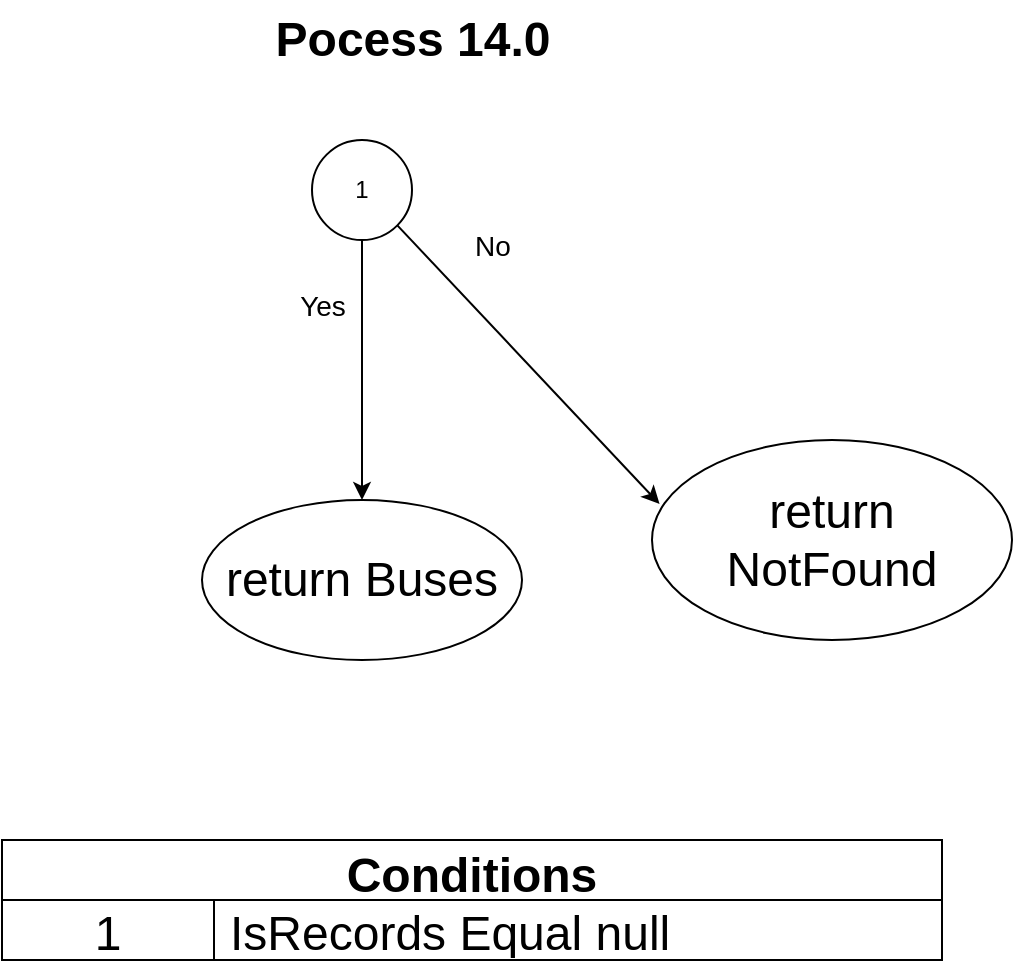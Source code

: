 <mxfile>
    <diagram id="6J5XTadRDOIFipnmqol3" name="Page-1">
        <mxGraphModel dx="710" dy="571" grid="1" gridSize="10" guides="1" tooltips="1" connect="1" arrows="1" fold="1" page="1" pageScale="1" pageWidth="850" pageHeight="1100" math="0" shadow="0">
            <root>
                <mxCell id="0"/>
                <mxCell id="1" parent="0"/>
                <mxCell id="2" value="&lt;font style=&quot;font-size: 24px;&quot;&gt;&lt;b&gt;Pocess 14.0&lt;/b&gt;&lt;/font&gt;" style="text;html=1;align=center;verticalAlign=middle;resizable=0;points=[];autosize=1;strokeColor=none;fillColor=none;" vertex="1" parent="1">
                    <mxGeometry x="325" width="160" height="40" as="geometry"/>
                </mxCell>
                <mxCell id="3" value="Conditions" style="shape=table;startSize=30;container=1;collapsible=0;childLayout=tableLayout;fixedRows=1;rowLines=0;fontStyle=1;fontSize=24;" vertex="1" parent="1">
                    <mxGeometry x="200" y="420" width="470" height="60" as="geometry"/>
                </mxCell>
                <mxCell id="4" value="" style="shape=tableRow;horizontal=0;startSize=0;swimlaneHead=0;swimlaneBody=0;top=0;left=0;bottom=0;right=0;collapsible=0;dropTarget=0;fillColor=none;points=[[0,0.5],[1,0.5]];portConstraint=eastwest;fontSize=24;" vertex="1" parent="3">
                    <mxGeometry y="30" width="470" height="30" as="geometry"/>
                </mxCell>
                <mxCell id="5" value="1" style="shape=partialRectangle;html=1;whiteSpace=wrap;connectable=0;fillColor=none;top=0;left=0;bottom=0;right=0;overflow=hidden;pointerEvents=1;fontSize=24;" vertex="1" parent="4">
                    <mxGeometry width="106" height="30" as="geometry">
                        <mxRectangle width="106" height="30" as="alternateBounds"/>
                    </mxGeometry>
                </mxCell>
                <mxCell id="6" value="IsRecords Equal null" style="shape=partialRectangle;html=1;whiteSpace=wrap;connectable=0;fillColor=none;top=0;left=0;bottom=0;right=0;align=left;spacingLeft=6;overflow=hidden;fontSize=24;" vertex="1" parent="4">
                    <mxGeometry x="106" width="364" height="30" as="geometry">
                        <mxRectangle width="364" height="30" as="alternateBounds"/>
                    </mxGeometry>
                </mxCell>
                <mxCell id="10" style="edgeStyle=none;html=1;exitX=1;exitY=1;exitDx=0;exitDy=0;entryX=0.021;entryY=0.32;entryDx=0;entryDy=0;entryPerimeter=0;fontSize=24;" edge="1" parent="1" source="12" target="13">
                    <mxGeometry relative="1" as="geometry"/>
                </mxCell>
                <mxCell id="11" style="edgeStyle=none;html=1;exitX=0.5;exitY=1;exitDx=0;exitDy=0;entryX=0.5;entryY=0;entryDx=0;entryDy=0;fontSize=14;" edge="1" parent="1" source="12" target="18">
                    <mxGeometry relative="1" as="geometry">
                        <mxPoint x="380" y="300" as="targetPoint"/>
                    </mxGeometry>
                </mxCell>
                <mxCell id="12" value="1" style="ellipse;whiteSpace=wrap;html=1;aspect=fixed;" vertex="1" parent="1">
                    <mxGeometry x="355" y="70" width="50" height="50" as="geometry"/>
                </mxCell>
                <mxCell id="13" value="return &lt;br&gt;NotFound" style="ellipse;whiteSpace=wrap;html=1;fontSize=24;" vertex="1" parent="1">
                    <mxGeometry x="525" y="220" width="180" height="100" as="geometry"/>
                </mxCell>
                <mxCell id="14" value="&lt;font style=&quot;font-size: 14px;&quot;&gt;No&lt;/font&gt;" style="text;html=1;align=center;verticalAlign=middle;resizable=0;points=[];autosize=1;strokeColor=none;fillColor=none;fontSize=24;" vertex="1" parent="1">
                    <mxGeometry x="425" y="100" width="40" height="40" as="geometry"/>
                </mxCell>
                <mxCell id="17" value="&lt;font style=&quot;font-size: 14px;&quot;&gt;Yes&lt;/font&gt;" style="text;html=1;align=center;verticalAlign=middle;resizable=0;points=[];autosize=1;strokeColor=none;fillColor=none;fontSize=24;" vertex="1" parent="1">
                    <mxGeometry x="335" y="130" width="50" height="40" as="geometry"/>
                </mxCell>
                <mxCell id="18" value="return Buses" style="ellipse;whiteSpace=wrap;html=1;fontSize=24;" vertex="1" parent="1">
                    <mxGeometry x="300" y="250" width="160" height="80" as="geometry"/>
                </mxCell>
            </root>
        </mxGraphModel>
    </diagram>
</mxfile>